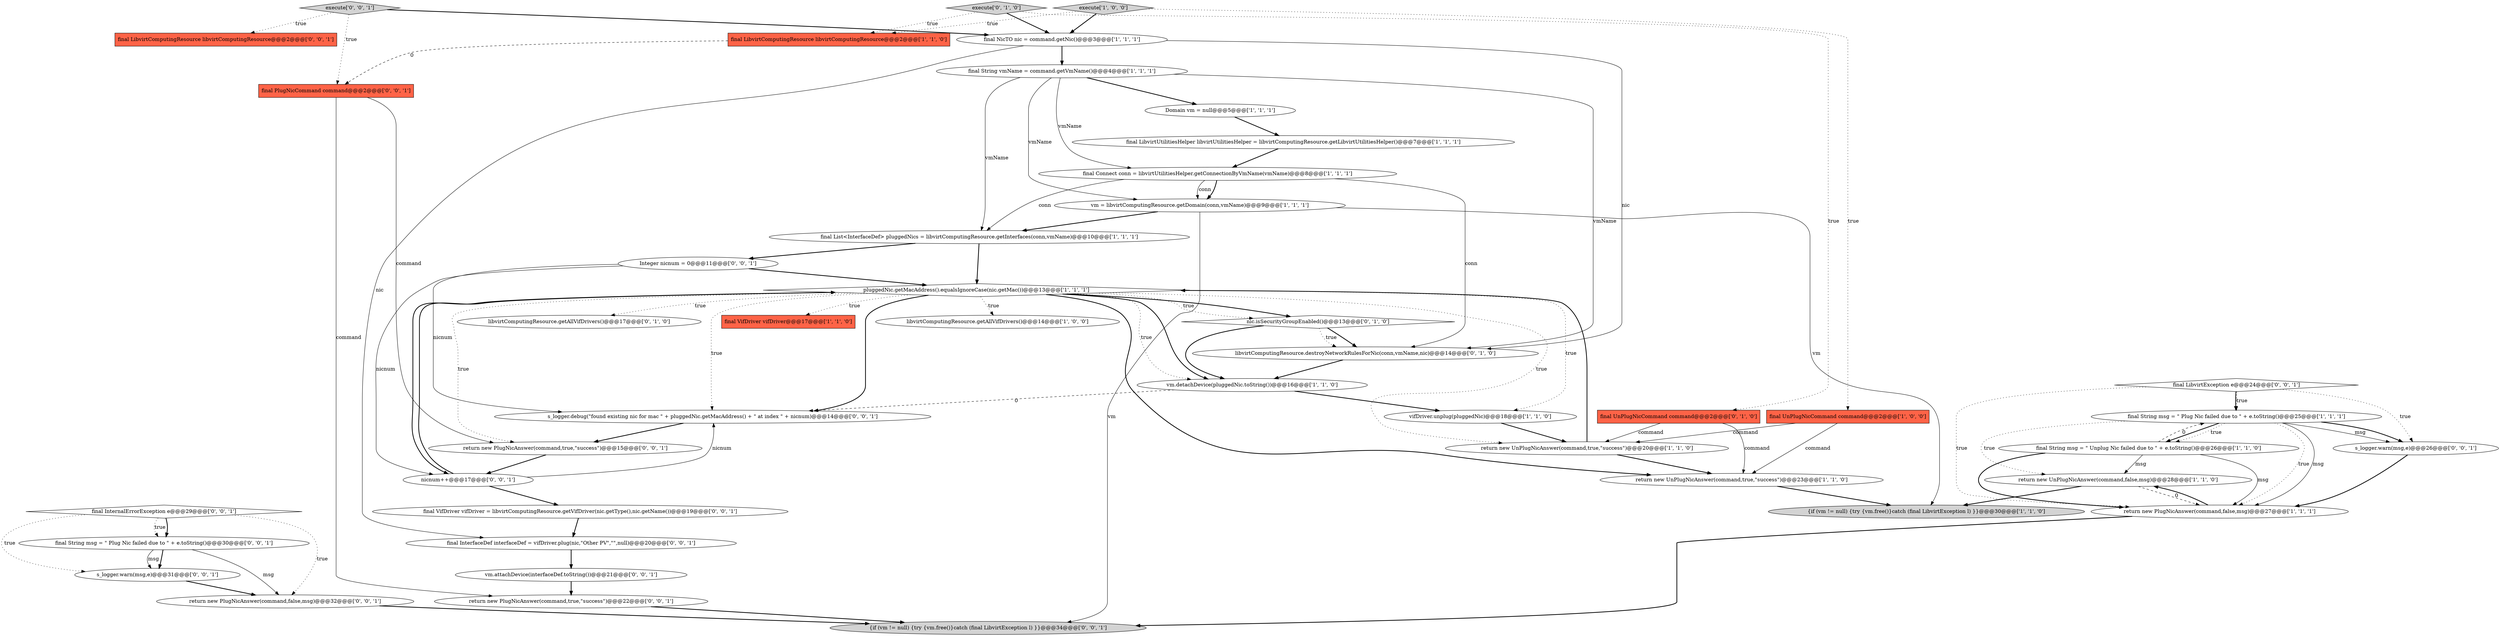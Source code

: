 digraph {
21 [style = filled, label = "final VifDriver vifDriver@@@17@@@['1', '1', '0']", fillcolor = tomato, shape = box image = "AAA0AAABBB1BBB"];
39 [style = filled, label = "final LibvirtComputingResource libvirtComputingResource@@@2@@@['0', '0', '1']", fillcolor = tomato, shape = box image = "AAA0AAABBB3BBB"];
1 [style = filled, label = "final UnPlugNicCommand command@@@2@@@['1', '0', '0']", fillcolor = tomato, shape = box image = "AAA0AAABBB1BBB"];
8 [style = filled, label = "final NicTO nic = command.getNic()@@@3@@@['1', '1', '1']", fillcolor = white, shape = ellipse image = "AAA0AAABBB1BBB"];
26 [style = filled, label = "final UnPlugNicCommand command@@@2@@@['0', '1', '0']", fillcolor = tomato, shape = box image = "AAA0AAABBB2BBB"];
36 [style = filled, label = "s_logger.warn(msg,e)@@@26@@@['0', '0', '1']", fillcolor = white, shape = ellipse image = "AAA0AAABBB3BBB"];
24 [style = filled, label = "libvirtComputingResource.destroyNetworkRulesForNic(conn,vmName,nic)@@@14@@@['0', '1', '0']", fillcolor = white, shape = ellipse image = "AAA1AAABBB2BBB"];
19 [style = filled, label = "return new UnPlugNicAnswer(command,false,msg)@@@28@@@['1', '1', '0']", fillcolor = white, shape = ellipse image = "AAA0AAABBB1BBB"];
29 [style = filled, label = "final InternalErrorException e@@@29@@@['0', '0', '1']", fillcolor = white, shape = diamond image = "AAA0AAABBB3BBB"];
22 [style = filled, label = "nic.isSecurityGroupEnabled()@@@13@@@['0', '1', '0']", fillcolor = white, shape = diamond image = "AAA1AAABBB2BBB"];
12 [style = filled, label = "execute['1', '0', '0']", fillcolor = lightgray, shape = diamond image = "AAA0AAABBB1BBB"];
9 [style = filled, label = "final String vmName = command.getVmName()@@@4@@@['1', '1', '1']", fillcolor = white, shape = ellipse image = "AAA0AAABBB1BBB"];
30 [style = filled, label = "return new PlugNicAnswer(command,false,msg)@@@32@@@['0', '0', '1']", fillcolor = white, shape = ellipse image = "AAA0AAABBB3BBB"];
3 [style = filled, label = "final List<InterfaceDef> pluggedNics = libvirtComputingResource.getInterfaces(conn,vmName)@@@10@@@['1', '1', '1']", fillcolor = white, shape = ellipse image = "AAA0AAABBB1BBB"];
33 [style = filled, label = "return new PlugNicAnswer(command,true,\"success\")@@@15@@@['0', '0', '1']", fillcolor = white, shape = ellipse image = "AAA0AAABBB3BBB"];
11 [style = filled, label = "vm = libvirtComputingResource.getDomain(conn,vmName)@@@9@@@['1', '1', '1']", fillcolor = white, shape = ellipse image = "AAA0AAABBB1BBB"];
7 [style = filled, label = "return new UnPlugNicAnswer(command,true,\"success\")@@@23@@@['1', '1', '0']", fillcolor = white, shape = ellipse image = "AAA0AAABBB1BBB"];
23 [style = filled, label = "execute['0', '1', '0']", fillcolor = lightgray, shape = diamond image = "AAA0AAABBB2BBB"];
20 [style = filled, label = "final String msg = \" Unplug Nic failed due to \" + e.toString()@@@26@@@['1', '1', '0']", fillcolor = white, shape = ellipse image = "AAA0AAABBB1BBB"];
43 [style = filled, label = "Integer nicnum = 0@@@11@@@['0', '0', '1']", fillcolor = white, shape = ellipse image = "AAA0AAABBB3BBB"];
32 [style = filled, label = "execute['0', '0', '1']", fillcolor = lightgray, shape = diamond image = "AAA0AAABBB3BBB"];
0 [style = filled, label = "return new PlugNicAnswer(command,false,msg)@@@27@@@['1', '1', '1']", fillcolor = white, shape = ellipse image = "AAA0AAABBB1BBB"];
5 [style = filled, label = "libvirtComputingResource.getAllVifDrivers()@@@14@@@['1', '0', '0']", fillcolor = white, shape = ellipse image = "AAA0AAABBB1BBB"];
10 [style = filled, label = "final LibvirtComputingResource libvirtComputingResource@@@2@@@['1', '1', '0']", fillcolor = tomato, shape = box image = "AAA0AAABBB1BBB"];
38 [style = filled, label = "s_logger.warn(msg,e)@@@31@@@['0', '0', '1']", fillcolor = white, shape = ellipse image = "AAA0AAABBB3BBB"];
34 [style = filled, label = "final LibvirtException e@@@24@@@['0', '0', '1']", fillcolor = white, shape = diamond image = "AAA0AAABBB3BBB"];
44 [style = filled, label = "final VifDriver vifDriver = libvirtComputingResource.getVifDriver(nic.getType(),nic.getName())@@@19@@@['0', '0', '1']", fillcolor = white, shape = ellipse image = "AAA0AAABBB3BBB"];
40 [style = filled, label = "final String msg = \" Plug Nic failed due to \" + e.toString()@@@30@@@['0', '0', '1']", fillcolor = white, shape = ellipse image = "AAA0AAABBB3BBB"];
2 [style = filled, label = "Domain vm = null@@@5@@@['1', '1', '1']", fillcolor = white, shape = ellipse image = "AAA0AAABBB1BBB"];
41 [style = filled, label = "nicnum++@@@17@@@['0', '0', '1']", fillcolor = white, shape = ellipse image = "AAA0AAABBB3BBB"];
6 [style = filled, label = "vifDriver.unplug(pluggedNic)@@@18@@@['1', '1', '0']", fillcolor = white, shape = ellipse image = "AAA0AAABBB1BBB"];
16 [style = filled, label = "return new UnPlugNicAnswer(command,true,\"success\")@@@20@@@['1', '1', '0']", fillcolor = white, shape = ellipse image = "AAA0AAABBB1BBB"];
27 [style = filled, label = "{if (vm != null) {try {vm.free()}catch (final LibvirtException l) }}@@@34@@@['0', '0', '1']", fillcolor = lightgray, shape = ellipse image = "AAA0AAABBB3BBB"];
13 [style = filled, label = "{if (vm != null) {try {vm.free()}catch (final LibvirtException l) }}@@@30@@@['1', '1', '0']", fillcolor = lightgray, shape = ellipse image = "AAA0AAABBB1BBB"];
15 [style = filled, label = "final LibvirtUtilitiesHelper libvirtUtilitiesHelper = libvirtComputingResource.getLibvirtUtilitiesHelper()@@@7@@@['1', '1', '1']", fillcolor = white, shape = ellipse image = "AAA0AAABBB1BBB"];
31 [style = filled, label = "vm.attachDevice(interfaceDef.toString())@@@21@@@['0', '0', '1']", fillcolor = white, shape = ellipse image = "AAA0AAABBB3BBB"];
37 [style = filled, label = "s_logger.debug(\"found existing nic for mac \" + pluggedNic.getMacAddress() + \" at index \" + nicnum)@@@14@@@['0', '0', '1']", fillcolor = white, shape = ellipse image = "AAA0AAABBB3BBB"];
25 [style = filled, label = "libvirtComputingResource.getAllVifDrivers()@@@17@@@['0', '1', '0']", fillcolor = white, shape = ellipse image = "AAA0AAABBB2BBB"];
14 [style = filled, label = "final Connect conn = libvirtUtilitiesHelper.getConnectionByVmName(vmName)@@@8@@@['1', '1', '1']", fillcolor = white, shape = ellipse image = "AAA0AAABBB1BBB"];
18 [style = filled, label = "final String msg = \" Plug Nic failed due to \" + e.toString()@@@25@@@['1', '1', '1']", fillcolor = white, shape = ellipse image = "AAA0AAABBB1BBB"];
17 [style = filled, label = "pluggedNic.getMacAddress().equalsIgnoreCase(nic.getMac())@@@13@@@['1', '1', '1']", fillcolor = white, shape = diamond image = "AAA0AAABBB1BBB"];
4 [style = filled, label = "vm.detachDevice(pluggedNic.toString())@@@16@@@['1', '1', '0']", fillcolor = white, shape = ellipse image = "AAA0AAABBB1BBB"];
42 [style = filled, label = "final PlugNicCommand command@@@2@@@['0', '0', '1']", fillcolor = tomato, shape = box image = "AAA0AAABBB3BBB"];
28 [style = filled, label = "final InterfaceDef interfaceDef = vifDriver.plug(nic,\"Other PV\",\"\",null)@@@20@@@['0', '0', '1']", fillcolor = white, shape = ellipse image = "AAA0AAABBB3BBB"];
35 [style = filled, label = "return new PlugNicAnswer(command,true,\"success\")@@@22@@@['0', '0', '1']", fillcolor = white, shape = ellipse image = "AAA0AAABBB3BBB"];
9->3 [style = solid, label="vmName"];
43->37 [style = solid, label="nicnum"];
4->6 [style = bold, label=""];
18->20 [style = bold, label=""];
22->24 [style = bold, label=""];
34->18 [style = dotted, label="true"];
37->33 [style = bold, label=""];
1->7 [style = solid, label="command"];
19->0 [style = dashed, label="0"];
17->4 [style = dotted, label="true"];
14->11 [style = bold, label=""];
44->28 [style = bold, label=""];
7->13 [style = bold, label=""];
17->4 [style = bold, label=""];
30->27 [style = bold, label=""];
0->27 [style = bold, label=""];
3->17 [style = bold, label=""];
22->24 [style = dotted, label="true"];
43->17 [style = bold, label=""];
16->7 [style = bold, label=""];
17->22 [style = bold, label=""];
32->42 [style = dotted, label="true"];
20->0 [style = bold, label=""];
9->14 [style = solid, label="vmName"];
18->36 [style = solid, label="msg"];
1->16 [style = solid, label="command"];
12->10 [style = dotted, label="true"];
29->38 [style = dotted, label="true"];
18->20 [style = dotted, label="true"];
43->41 [style = solid, label="nicnum"];
3->43 [style = bold, label=""];
41->44 [style = bold, label=""];
0->19 [style = bold, label=""];
42->33 [style = solid, label="command"];
23->26 [style = dotted, label="true"];
20->18 [style = dashed, label="0"];
18->19 [style = dotted, label="true"];
34->0 [style = dotted, label="true"];
32->39 [style = dotted, label="true"];
17->33 [style = dotted, label="true"];
17->21 [style = dotted, label="true"];
17->22 [style = dotted, label="true"];
12->1 [style = dotted, label="true"];
11->27 [style = solid, label="vm"];
17->5 [style = dotted, label="true"];
17->41 [style = bold, label=""];
14->24 [style = solid, label="conn"];
11->3 [style = bold, label=""];
17->16 [style = dotted, label="true"];
20->19 [style = solid, label="msg"];
9->24 [style = solid, label="vmName"];
24->4 [style = bold, label=""];
23->10 [style = dotted, label="true"];
11->13 [style = solid, label="vm"];
20->0 [style = solid, label="msg"];
42->35 [style = solid, label="command"];
33->41 [style = bold, label=""];
19->13 [style = bold, label=""];
35->27 [style = bold, label=""];
6->16 [style = bold, label=""];
17->37 [style = bold, label=""];
15->14 [style = bold, label=""];
32->8 [style = bold, label=""];
18->0 [style = dotted, label="true"];
29->30 [style = dotted, label="true"];
14->11 [style = solid, label="conn"];
36->0 [style = bold, label=""];
16->17 [style = bold, label=""];
8->24 [style = solid, label="nic"];
17->7 [style = bold, label=""];
12->8 [style = bold, label=""];
41->17 [style = bold, label=""];
34->36 [style = dotted, label="true"];
29->40 [style = bold, label=""];
40->38 [style = bold, label=""];
28->31 [style = bold, label=""];
40->30 [style = solid, label="msg"];
17->37 [style = dotted, label="true"];
34->18 [style = bold, label=""];
8->9 [style = bold, label=""];
18->0 [style = solid, label="msg"];
41->37 [style = solid, label="nicnum"];
14->3 [style = solid, label="conn"];
9->2 [style = bold, label=""];
26->16 [style = solid, label="command"];
29->40 [style = dotted, label="true"];
38->30 [style = bold, label=""];
40->38 [style = solid, label="msg"];
31->35 [style = bold, label=""];
8->28 [style = solid, label="nic"];
10->42 [style = dashed, label="0"];
23->8 [style = bold, label=""];
22->4 [style = bold, label=""];
17->6 [style = dotted, label="true"];
4->37 [style = dashed, label="0"];
18->36 [style = bold, label=""];
9->11 [style = solid, label="vmName"];
26->7 [style = solid, label="command"];
2->15 [style = bold, label=""];
17->25 [style = dotted, label="true"];
}
